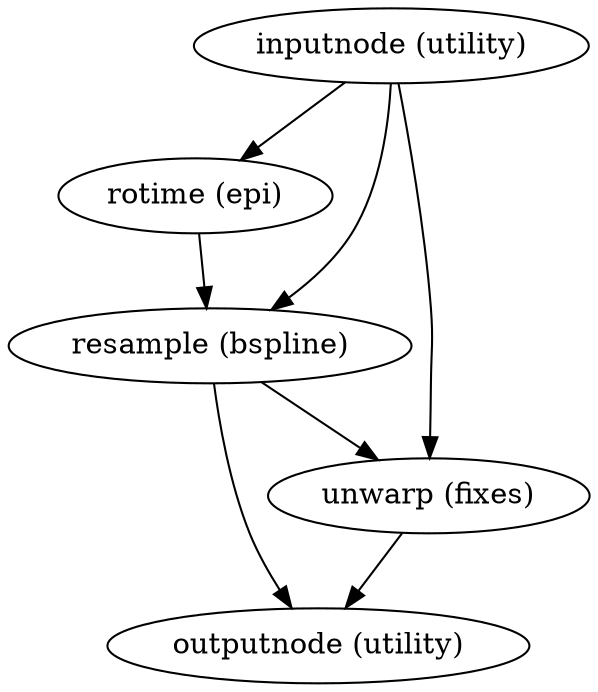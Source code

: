 strict digraph  {
"inputnode (utility)";
"rotime (epi)";
"resample (bspline)";
"unwarp (fixes)";
"outputnode (utility)";
"inputnode (utility)" -> "rotime (epi)";
"inputnode (utility)" -> "resample (bspline)";
"inputnode (utility)" -> "unwarp (fixes)";
"rotime (epi)" -> "resample (bspline)";
"resample (bspline)" -> "unwarp (fixes)";
"resample (bspline)" -> "outputnode (utility)";
"unwarp (fixes)" -> "outputnode (utility)";
}
